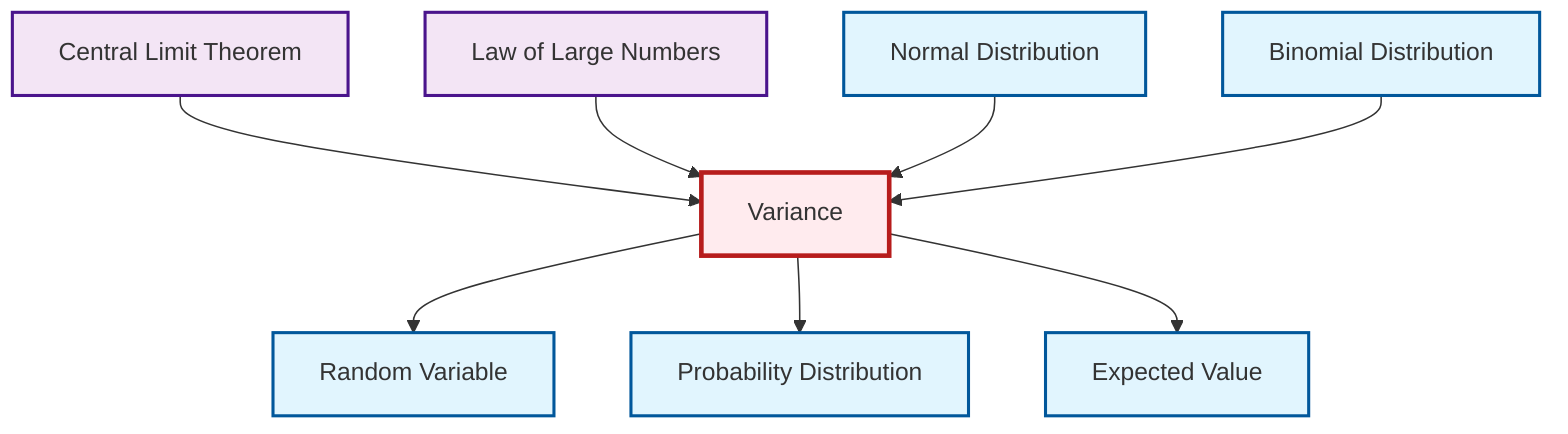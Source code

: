 graph TD
    classDef definition fill:#e1f5fe,stroke:#01579b,stroke-width:2px
    classDef theorem fill:#f3e5f5,stroke:#4a148c,stroke-width:2px
    classDef axiom fill:#fff3e0,stroke:#e65100,stroke-width:2px
    classDef example fill:#e8f5e9,stroke:#1b5e20,stroke-width:2px
    classDef current fill:#ffebee,stroke:#b71c1c,stroke-width:3px
    def-expectation["Expected Value"]:::definition
    def-binomial-distribution["Binomial Distribution"]:::definition
    def-normal-distribution["Normal Distribution"]:::definition
    thm-law-of-large-numbers["Law of Large Numbers"]:::theorem
    def-probability-distribution["Probability Distribution"]:::definition
    def-random-variable["Random Variable"]:::definition
    thm-central-limit["Central Limit Theorem"]:::theorem
    def-variance["Variance"]:::definition
    def-variance --> def-random-variable
    def-variance --> def-probability-distribution
    thm-central-limit --> def-variance
    thm-law-of-large-numbers --> def-variance
    def-variance --> def-expectation
    def-normal-distribution --> def-variance
    def-binomial-distribution --> def-variance
    class def-variance current
